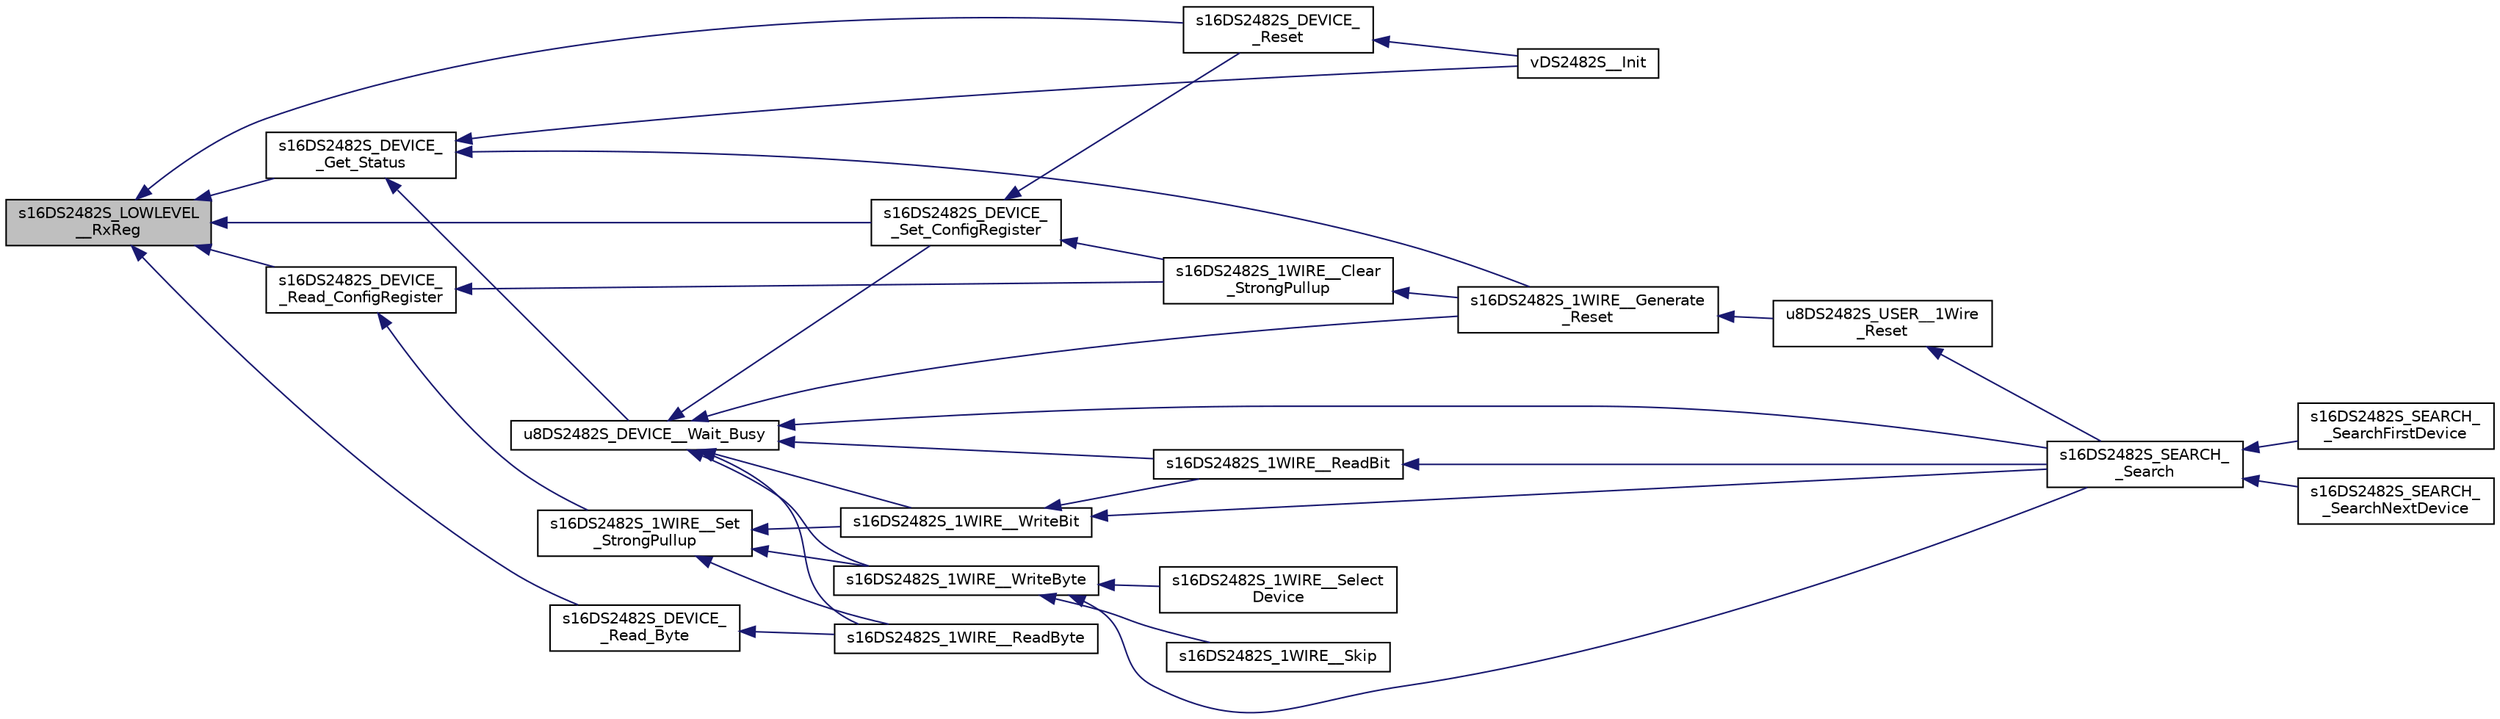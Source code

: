 digraph "s16DS2482S_LOWLEVEL__RxReg"
{
  edge [fontname="Helvetica",fontsize="10",labelfontname="Helvetica",labelfontsize="10"];
  node [fontname="Helvetica",fontsize="10",shape=record];
  rankdir="LR";
  Node1 [label="s16DS2482S_LOWLEVEL\l__RxReg",height=0.2,width=0.4,color="black", fillcolor="grey75", style="filled", fontcolor="black"];
  Node1 -> Node2 [dir="back",color="midnightblue",fontsize="10",style="solid",fontname="Helvetica"];
  Node2 [label="s16DS2482S_DEVICE_\l_Get_Status",height=0.2,width=0.4,color="black", fillcolor="white", style="filled",URL="$group___d_s2482_s_____d_e_v_i_c_e.html#ga337e96b9b3eb57fa30d9e0a6eccf2ea6",tooltip="Gets the status register. "];
  Node2 -> Node3 [dir="back",color="midnightblue",fontsize="10",style="solid",fontname="Helvetica"];
  Node3 [label="u8DS2482S_DEVICE__Wait_Busy",height=0.2,width=0.4,color="black", fillcolor="white", style="filled",URL="$group___d_s2482_s_____d_e_v_i_c_e.html#ga984c08ff8e3a99a45ae3c6b118d2012b",tooltip="Waits for the Busy bit to be clear before continuing. "];
  Node3 -> Node4 [dir="back",color="midnightblue",fontsize="10",style="solid",fontname="Helvetica"];
  Node4 [label="s16DS2482S_DEVICE_\l_Set_ConfigRegister",height=0.2,width=0.4,color="black", fillcolor="white", style="filled",URL="$group___d_s2482_s_____d_e_v_i_c_e.html#ga0cf6249d253f14a7e4dfa284bdede646",tooltip="Sets the config register. "];
  Node4 -> Node5 [dir="back",color="midnightblue",fontsize="10",style="solid",fontname="Helvetica"];
  Node5 [label="s16DS2482S_DEVICE_\l_Reset",height=0.2,width=0.4,color="black", fillcolor="white", style="filled",URL="$group___d_s2482_s_____d_e_v_i_c_e.html#ga4472ee3cea2d67716b061eecef6eafa2",tooltip="Generate a device reset by activating the reset command in software. "];
  Node5 -> Node6 [dir="back",color="midnightblue",fontsize="10",style="solid",fontname="Helvetica"];
  Node6 [label="vDS2482S__Init",height=0.2,width=0.4,color="black", fillcolor="white", style="filled",URL="$group___d_s2482_s_____c_o_r_e.html#ga74d330c7502962c1cc095b3a6872807d",tooltip="Init the DS2482 device User should call this first up after the I2C driver is operational. "];
  Node4 -> Node7 [dir="back",color="midnightblue",fontsize="10",style="solid",fontname="Helvetica"];
  Node7 [label="s16DS2482S_1WIRE__Clear\l_StrongPullup",height=0.2,width=0.4,color="black", fillcolor="white", style="filled",URL="$group___d_s2482_s_____o_n_e___w_i_r_e.html#ga4f4619831eda5c0e5f70bf52a15a4c65",tooltip="Set the strong pullup to OFF. "];
  Node7 -> Node8 [dir="back",color="midnightblue",fontsize="10",style="solid",fontname="Helvetica"];
  Node8 [label="s16DS2482S_1WIRE__Generate\l_Reset",height=0.2,width=0.4,color="black", fillcolor="white", style="filled",URL="$group___d_s2482_s_____o_n_e___w_i_r_e.html#ga81a319e08babac679447cf0e7a906814",tooltip="Generates a 1-Wire reset/presence-detect cycle (Figure 4) at the 1-Wire line. "];
  Node8 -> Node9 [dir="back",color="midnightblue",fontsize="10",style="solid",fontname="Helvetica"];
  Node9 [label="u8DS2482S_USER__1Wire\l_Reset",height=0.2,width=0.4,color="black", fillcolor="white", style="filled",URL="$group___d_s2482_s_____c_o_r_e.html#ga7baf186c6b0a4504ce801107909fd572",tooltip="User level function to generate a reset on the one wire bus. "];
  Node9 -> Node10 [dir="back",color="midnightblue",fontsize="10",style="solid",fontname="Helvetica"];
  Node10 [label="s16DS2482S_SEARCH_\l_Search",height=0.2,width=0.4,color="black", fillcolor="white", style="filled",URL="$group___d_s2482_s_____s_e_a_r_c_h.html#gaa5cf288b28238db59f621a7534813e7f",tooltip="Search the 1-wire bus and return the first address. "];
  Node10 -> Node11 [dir="back",color="midnightblue",fontsize="10",style="solid",fontname="Helvetica"];
  Node11 [label="s16DS2482S_SEARCH_\l_SearchFirstDevice",height=0.2,width=0.4,color="black", fillcolor="white", style="filled",URL="$group___d_s2482_s_____s_e_a_r_c_h.html#ga3b052a4a7f4e439f88eb0390107b50eb",tooltip="Search for the first device on the bus. "];
  Node10 -> Node12 [dir="back",color="midnightblue",fontsize="10",style="solid",fontname="Helvetica"];
  Node12 [label="s16DS2482S_SEARCH_\l_SearchNextDevice",height=0.2,width=0.4,color="black", fillcolor="white", style="filled",URL="$group___d_s2482_s_____s_e_a_r_c_h.html#ga04cfff3e7960eee3d152029a02e3d9fe",tooltip="Search for subsequent devices. "];
  Node3 -> Node8 [dir="back",color="midnightblue",fontsize="10",style="solid",fontname="Helvetica"];
  Node3 -> Node13 [dir="back",color="midnightblue",fontsize="10",style="solid",fontname="Helvetica"];
  Node13 [label="s16DS2482S_1WIRE__ReadByte",height=0.2,width=0.4,color="black", fillcolor="white", style="filled",URL="$group___d_s2482_s_____o_n_e___w_i_r_e.html#ga9775c5da0ad7d296038c5fe0d094836e",tooltip="Read a byte on the 1-wire. "];
  Node3 -> Node14 [dir="back",color="midnightblue",fontsize="10",style="solid",fontname="Helvetica"];
  Node14 [label="s16DS2482S_1WIRE__WriteByte",height=0.2,width=0.4,color="black", fillcolor="white", style="filled",URL="$group___d_s2482_s_____o_n_e___w_i_r_e.html#ga6d02d5649d468c135890f5c7b6a65562",tooltip="Write a byte on the 1-wire device. "];
  Node14 -> Node15 [dir="back",color="midnightblue",fontsize="10",style="solid",fontname="Helvetica"];
  Node15 [label="s16DS2482S_1WIRE__Select\lDevice",height=0.2,width=0.4,color="black", fillcolor="white", style="filled",URL="$group___d_s2482_s_____o_n_e___w_i_r_e.html#gadb5a87eee779240580a78bc1320ceed2",tooltip="Select a device on the 1-wire bus. "];
  Node14 -> Node16 [dir="back",color="midnightblue",fontsize="10",style="solid",fontname="Helvetica"];
  Node16 [label="s16DS2482S_1WIRE__Skip",height=0.2,width=0.4,color="black", fillcolor="white", style="filled",URL="$group___d_s2482_s_____o_n_e___w_i_r_e.html#ga404cb5349ae73f2d02d017b3ef63b0ec",tooltip="Issue a skip command on the 1 wire. "];
  Node14 -> Node10 [dir="back",color="midnightblue",fontsize="10",style="solid",fontname="Helvetica"];
  Node3 -> Node17 [dir="back",color="midnightblue",fontsize="10",style="solid",fontname="Helvetica"];
  Node17 [label="s16DS2482S_1WIRE__WriteBit",height=0.2,width=0.4,color="black", fillcolor="white", style="filled",URL="$group___d_s2482_s_____o_n_e___w_i_r_e.html#gac7b3cece86c1419ddfb809ca518cf8f5",tooltip="Write a bit on the 1-wire device. "];
  Node17 -> Node18 [dir="back",color="midnightblue",fontsize="10",style="solid",fontname="Helvetica"];
  Node18 [label="s16DS2482S_1WIRE__ReadBit",height=0.2,width=0.4,color="black", fillcolor="white", style="filled",URL="$group___d_s2482_s_____o_n_e___w_i_r_e.html#gae09f403406dd7ec6ac077272a1f41666",tooltip="Read a bit from the bus. "];
  Node18 -> Node10 [dir="back",color="midnightblue",fontsize="10",style="solid",fontname="Helvetica"];
  Node17 -> Node10 [dir="back",color="midnightblue",fontsize="10",style="solid",fontname="Helvetica"];
  Node3 -> Node18 [dir="back",color="midnightblue",fontsize="10",style="solid",fontname="Helvetica"];
  Node3 -> Node10 [dir="back",color="midnightblue",fontsize="10",style="solid",fontname="Helvetica"];
  Node2 -> Node6 [dir="back",color="midnightblue",fontsize="10",style="solid",fontname="Helvetica"];
  Node2 -> Node8 [dir="back",color="midnightblue",fontsize="10",style="solid",fontname="Helvetica"];
  Node1 -> Node19 [dir="back",color="midnightblue",fontsize="10",style="solid",fontname="Helvetica"];
  Node19 [label="s16DS2482S_DEVICE_\l_Read_Byte",height=0.2,width=0.4,color="black", fillcolor="white", style="filled",URL="$group___d_s2482_s_____d_e_v_i_c_e.html#ga1a9af5304c98fc78ccfeecd5929fce7a",tooltip="Read a byte from the device&#39;s data register. "];
  Node19 -> Node13 [dir="back",color="midnightblue",fontsize="10",style="solid",fontname="Helvetica"];
  Node1 -> Node20 [dir="back",color="midnightblue",fontsize="10",style="solid",fontname="Helvetica"];
  Node20 [label="s16DS2482S_DEVICE_\l_Read_ConfigRegister",height=0.2,width=0.4,color="black", fillcolor="white", style="filled",URL="$group___d_s2482_s_____d_e_v_i_c_e.html#ga0795724aac316012a68ad3718a952f4d",tooltip="Read from the configuration register. "];
  Node20 -> Node21 [dir="back",color="midnightblue",fontsize="10",style="solid",fontname="Helvetica"];
  Node21 [label="s16DS2482S_1WIRE__Set\l_StrongPullup",height=0.2,width=0.4,color="black", fillcolor="white", style="filled",URL="$group___d_s2482_s_____o_n_e___w_i_r_e.html#ga72543cf0298b8d9885b673865304b405",tooltip="Set the strong pullup to ON. "];
  Node21 -> Node13 [dir="back",color="midnightblue",fontsize="10",style="solid",fontname="Helvetica"];
  Node21 -> Node14 [dir="back",color="midnightblue",fontsize="10",style="solid",fontname="Helvetica"];
  Node21 -> Node17 [dir="back",color="midnightblue",fontsize="10",style="solid",fontname="Helvetica"];
  Node20 -> Node7 [dir="back",color="midnightblue",fontsize="10",style="solid",fontname="Helvetica"];
  Node1 -> Node5 [dir="back",color="midnightblue",fontsize="10",style="solid",fontname="Helvetica"];
  Node1 -> Node4 [dir="back",color="midnightblue",fontsize="10",style="solid",fontname="Helvetica"];
}
